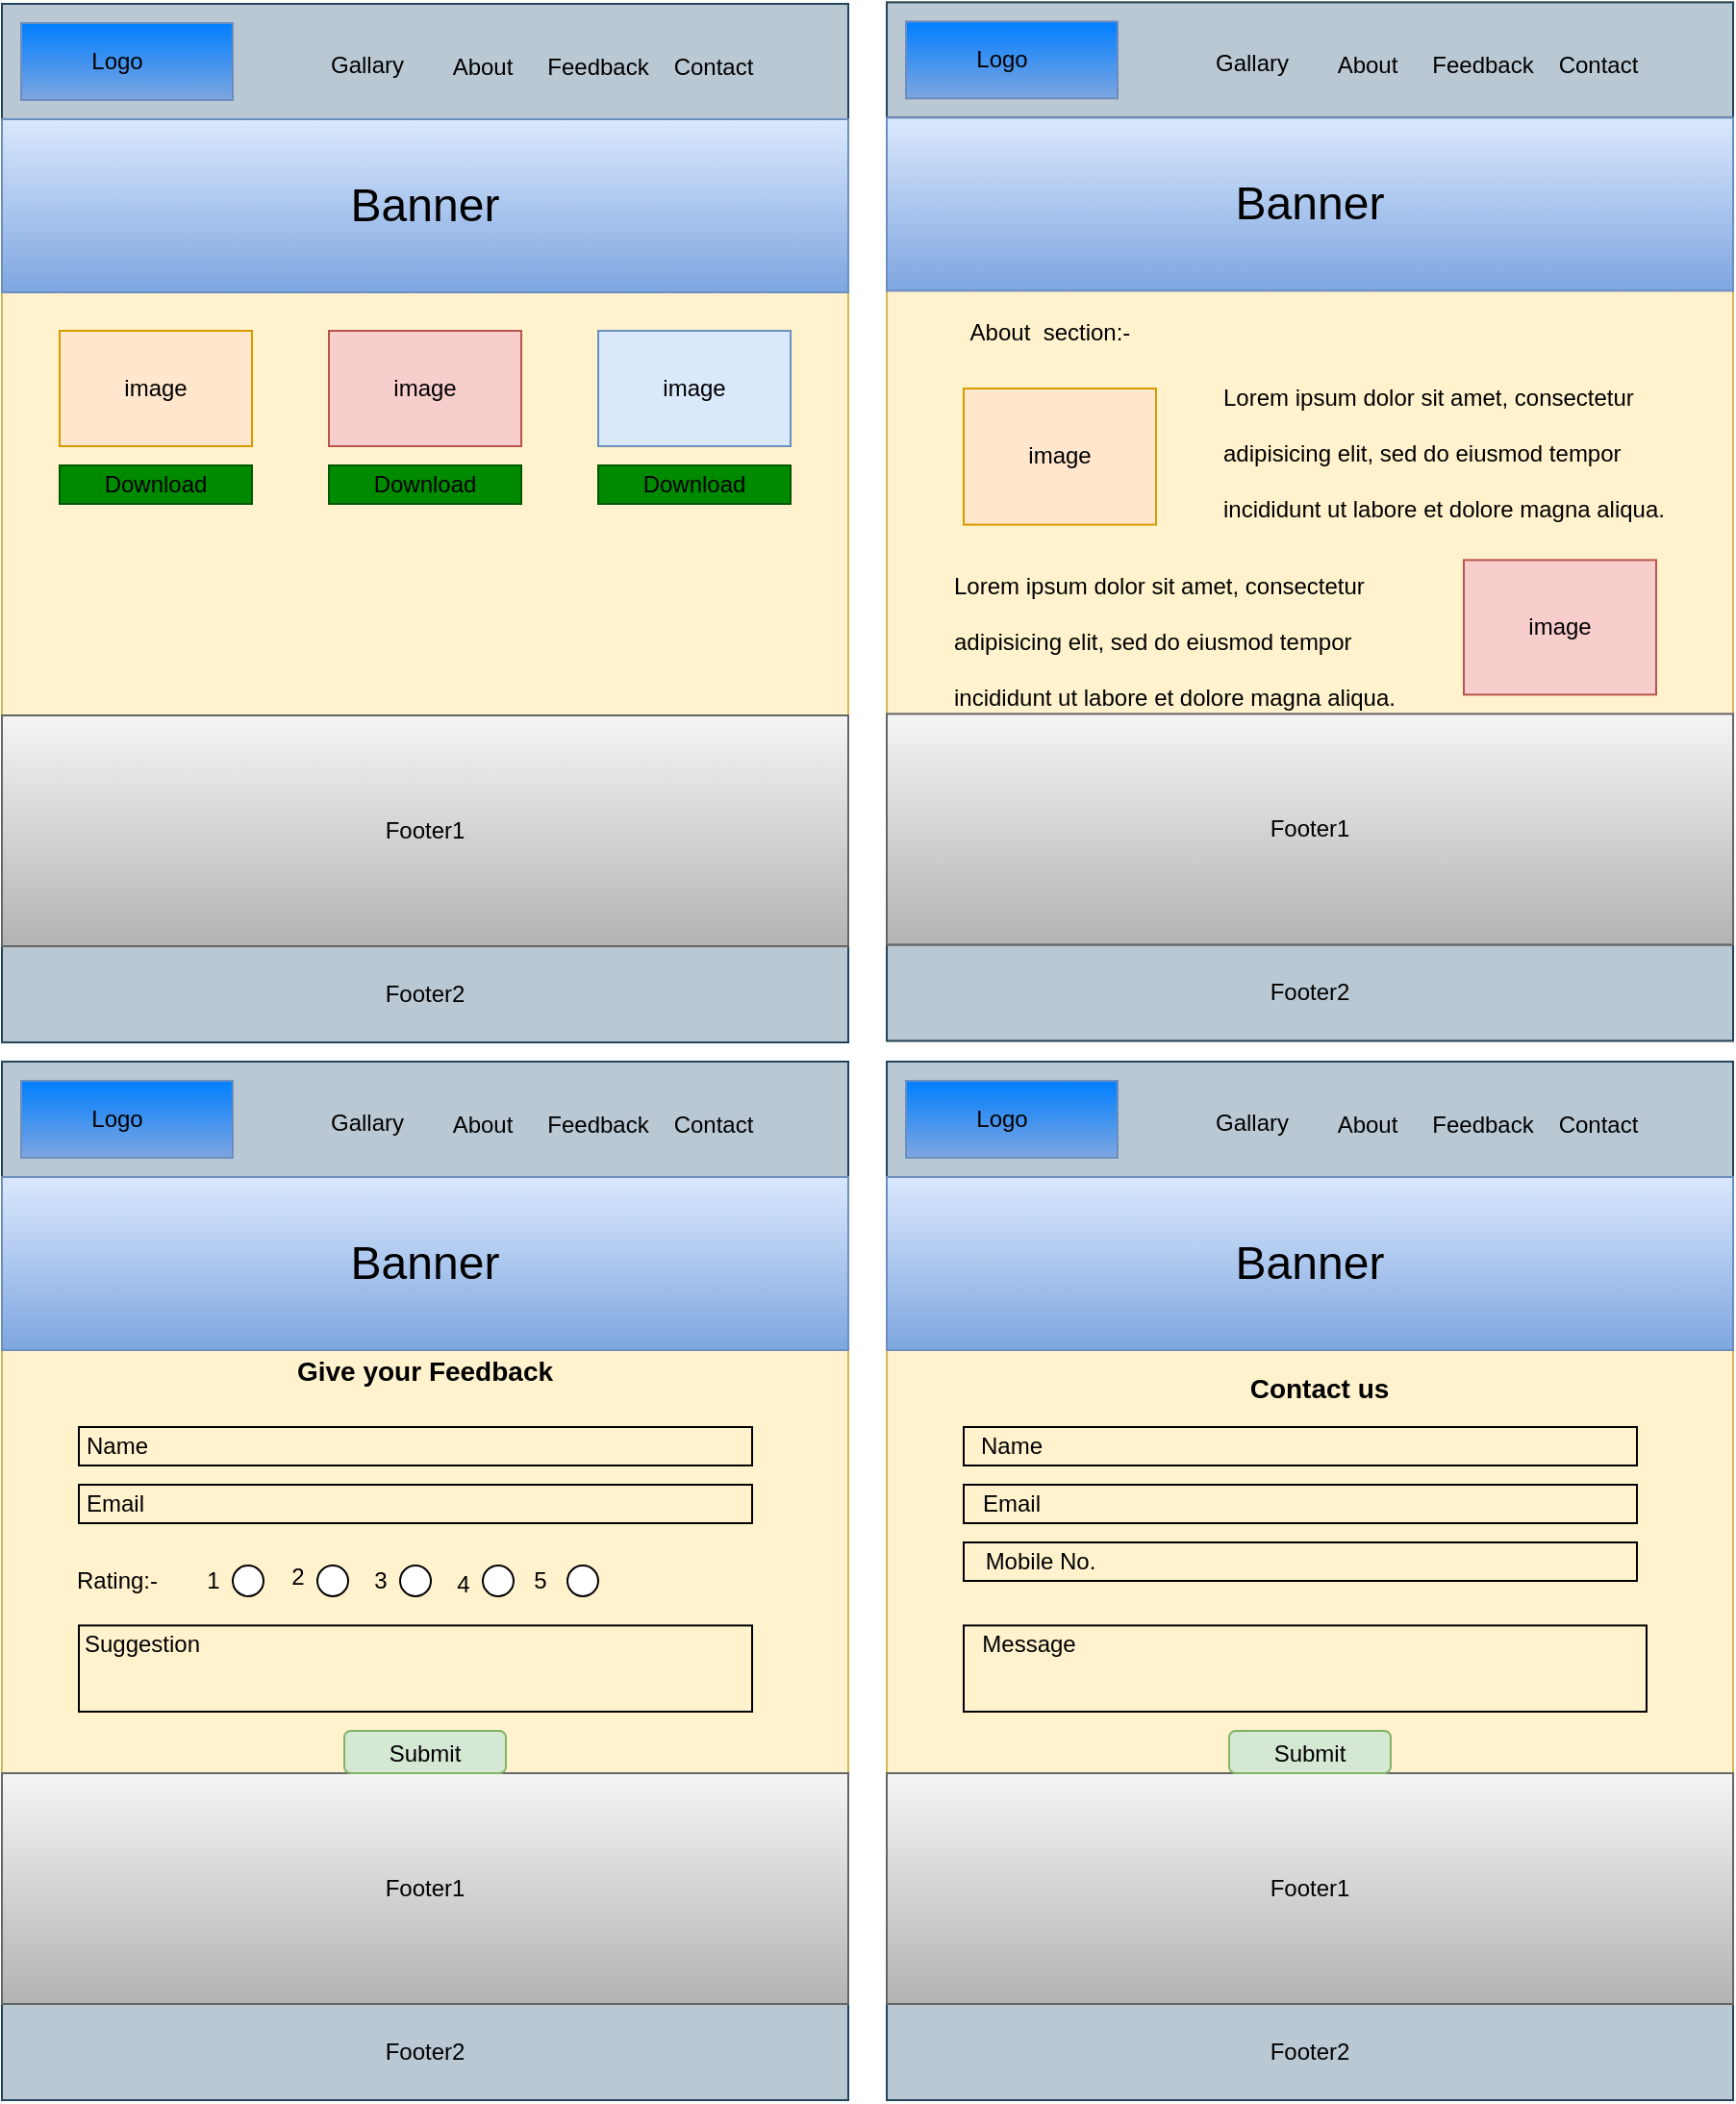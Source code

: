 <mxfile version="12.5.1" type="device"><diagram id="0PFxBqMIy7K2K5QA0iND" name="Page-1"><mxGraphModel dx="868" dy="2682" grid="1" gridSize="10" guides="1" tooltips="1" connect="1" arrows="1" fold="1" page="1" pageScale="1" pageWidth="850" pageHeight="1100" math="0" shadow="0"><root><mxCell id="0"/><mxCell id="1" parent="0"/><mxCell id="gDZV4X8wXHqbfOd1xp3Q-32" value="" style="rounded=0;whiteSpace=wrap;html=1;fillColor=#fff2cc;strokeColor=#d6b656;" parent="1" vertex="1"><mxGeometry y="-1100" width="440" height="540" as="geometry"/></mxCell><mxCell id="gDZV4X8wXHqbfOd1xp3Q-2" value="" style="rounded=0;whiteSpace=wrap;html=1;fillColor=#bac8d3;strokeColor=#23445d;" parent="1" vertex="1"><mxGeometry y="-1100" width="440" height="60" as="geometry"/></mxCell><mxCell id="gDZV4X8wXHqbfOd1xp3Q-3" value="" style="rounded=0;whiteSpace=wrap;html=1;fillColor=#007FFF;strokeColor=#6c8ebf;gradientColor=#7ea6e0;" parent="1" vertex="1"><mxGeometry x="10" y="-1090" width="110" height="40" as="geometry"/></mxCell><mxCell id="gDZV4X8wXHqbfOd1xp3Q-4" value="Logo" style="text;html=1;strokeColor=none;fillColor=none;align=center;verticalAlign=middle;whiteSpace=wrap;rounded=0;" parent="1" vertex="1"><mxGeometry x="40" y="-1080" width="40" height="20" as="geometry"/></mxCell><mxCell id="gDZV4X8wXHqbfOd1xp3Q-6" value="Gallary" style="text;html=1;strokeColor=none;fillColor=none;align=center;verticalAlign=middle;whiteSpace=wrap;rounded=0;" parent="1" vertex="1"><mxGeometry x="170" y="-1078.4" width="40" height="20" as="geometry"/></mxCell><mxCell id="gDZV4X8wXHqbfOd1xp3Q-7" value="About" style="text;html=1;strokeColor=none;fillColor=none;align=center;verticalAlign=middle;whiteSpace=wrap;rounded=0;" parent="1" vertex="1"><mxGeometry x="230" y="-1076.8" width="40" height="20" as="geometry"/></mxCell><mxCell id="gDZV4X8wXHqbfOd1xp3Q-8" value="Feedback" style="text;html=1;strokeColor=none;fillColor=none;align=center;verticalAlign=middle;whiteSpace=wrap;rounded=0;" parent="1" vertex="1"><mxGeometry x="290" y="-1076.8" width="40" height="20" as="geometry"/></mxCell><mxCell id="gDZV4X8wXHqbfOd1xp3Q-9" value="Contact" style="text;html=1;strokeColor=none;fillColor=none;align=center;verticalAlign=middle;whiteSpace=wrap;rounded=0;" parent="1" vertex="1"><mxGeometry x="350" y="-1076.8" width="40" height="20" as="geometry"/></mxCell><mxCell id="gDZV4X8wXHqbfOd1xp3Q-10" value="" style="rounded=0;whiteSpace=wrap;html=1;fillColor=#dae8fc;strokeColor=#6c8ebf;gradientColor=#7ea6e0;" parent="1" vertex="1"><mxGeometry y="-1040" width="440" height="90" as="geometry"/></mxCell><mxCell id="gDZV4X8wXHqbfOd1xp3Q-11" value="&lt;font style=&quot;font-size: 24px&quot;&gt;Banner&lt;/font&gt;" style="text;html=1;strokeColor=none;fillColor=none;align=center;verticalAlign=middle;whiteSpace=wrap;rounded=0;" parent="1" vertex="1"><mxGeometry x="180" y="-1011.7" width="80" height="33.4" as="geometry"/></mxCell><mxCell id="gDZV4X8wXHqbfOd1xp3Q-12" value="" style="rounded=0;whiteSpace=wrap;html=1;fillColor=#ffe6cc;strokeColor=#d79b00;" parent="1" vertex="1"><mxGeometry x="30" y="-930" width="100" height="60" as="geometry"/></mxCell><mxCell id="gDZV4X8wXHqbfOd1xp3Q-13" value="" style="rounded=0;whiteSpace=wrap;html=1;fillColor=#f8cecc;strokeColor=#b85450;" parent="1" vertex="1"><mxGeometry x="170" y="-930" width="100" height="60" as="geometry"/></mxCell><mxCell id="gDZV4X8wXHqbfOd1xp3Q-14" value="" style="rounded=0;whiteSpace=wrap;html=1;fillColor=#dae8fc;strokeColor=#6c8ebf;" parent="1" vertex="1"><mxGeometry x="310" y="-930" width="100" height="60" as="geometry"/></mxCell><mxCell id="gDZV4X8wXHqbfOd1xp3Q-15" value="" style="rounded=0;whiteSpace=wrap;html=1;fillColor=#008a00;strokeColor=#005700;fontColor=#ffffff;" parent="1" vertex="1"><mxGeometry x="30" y="-860" width="100" height="20" as="geometry"/></mxCell><mxCell id="gDZV4X8wXHqbfOd1xp3Q-18" value="Download" style="text;html=1;strokeColor=none;fillColor=none;align=center;verticalAlign=middle;whiteSpace=wrap;rounded=0;" parent="1" vertex="1"><mxGeometry x="50" y="-860" width="60" height="20" as="geometry"/></mxCell><mxCell id="gDZV4X8wXHqbfOd1xp3Q-19" value="" style="rounded=0;whiteSpace=wrap;html=1;fillColor=#008a00;strokeColor=#005700;fontColor=#ffffff;" parent="1" vertex="1"><mxGeometry x="170" y="-860" width="100" height="20" as="geometry"/></mxCell><mxCell id="gDZV4X8wXHqbfOd1xp3Q-20" value="Download" style="text;html=1;strokeColor=none;fillColor=none;align=center;verticalAlign=middle;whiteSpace=wrap;rounded=0;" parent="1" vertex="1"><mxGeometry x="190" y="-860" width="60" height="20" as="geometry"/></mxCell><mxCell id="gDZV4X8wXHqbfOd1xp3Q-26" value="" style="rounded=0;whiteSpace=wrap;html=1;fillColor=#008a00;strokeColor=#005700;fontColor=#ffffff;" parent="1" vertex="1"><mxGeometry x="310" y="-860" width="100" height="20" as="geometry"/></mxCell><mxCell id="gDZV4X8wXHqbfOd1xp3Q-27" value="Download" style="text;html=1;strokeColor=none;fillColor=none;align=center;verticalAlign=middle;whiteSpace=wrap;rounded=0;" parent="1" vertex="1"><mxGeometry x="330" y="-860" width="60" height="20" as="geometry"/></mxCell><mxCell id="gDZV4X8wXHqbfOd1xp3Q-28" value="image" style="text;html=1;strokeColor=none;fillColor=none;align=center;verticalAlign=middle;whiteSpace=wrap;rounded=0;" parent="1" vertex="1"><mxGeometry x="60" y="-910" width="40" height="20" as="geometry"/></mxCell><mxCell id="gDZV4X8wXHqbfOd1xp3Q-29" value="image" style="text;html=1;strokeColor=none;fillColor=none;align=center;verticalAlign=middle;whiteSpace=wrap;rounded=0;" parent="1" vertex="1"><mxGeometry x="200" y="-910" width="40" height="20" as="geometry"/></mxCell><mxCell id="gDZV4X8wXHqbfOd1xp3Q-30" value="image" style="text;html=1;strokeColor=none;fillColor=none;align=center;verticalAlign=middle;whiteSpace=wrap;rounded=0;" parent="1" vertex="1"><mxGeometry x="340" y="-910" width="40" height="20" as="geometry"/></mxCell><mxCell id="gDZV4X8wXHqbfOd1xp3Q-33" value="" style="rounded=0;whiteSpace=wrap;html=1;fillColor=#bac8d3;strokeColor=#23445d;" parent="1" vertex="1"><mxGeometry y="-610" width="440" height="50" as="geometry"/></mxCell><mxCell id="gDZV4X8wXHqbfOd1xp3Q-34" value="" style="rounded=0;whiteSpace=wrap;html=1;gradientColor=#b3b3b3;fillColor=#f5f5f5;strokeColor=#666666;" parent="1" vertex="1"><mxGeometry y="-730" width="440" height="120" as="geometry"/></mxCell><mxCell id="gDZV4X8wXHqbfOd1xp3Q-35" value="Footer1&lt;span style=&quot;color: rgba(0 , 0 , 0 , 0) ; font-family: monospace ; font-size: 0px ; white-space: nowrap&quot;&gt;%3CmxGraphModel%3E%3Croot%3E%3CmxCell%20id%3D%220%22%2F%3E%3CmxCell%20id%3D%221%22%20parent%3D%220%22%2F%3E%3CmxCell%20id%3D%222%22%20value%3D%22image%22%20style%3D%22text%3Bhtml%3D1%3BstrokeColor%3Dnone%3BfillColor%3Dnone%3Balign%3Dcenter%3BverticalAlign%3Dmiddle%3BwhiteSpace%3Dwrap%3Brounded%3D0%3B%22%20vertex%3D%221%22%20parent%3D%221%22%3E%3CmxGeometry%20x%3D%2260%22%20y%3D%22190%22%20width%3D%2240%22%20height%3D%2220%22%20as%3D%22geometry%22%2F%3E%3C%2FmxCell%3E%3C%2Froot%3E%3C%2FmxGraphModel%3E&lt;/span&gt;" style="text;html=1;strokeColor=none;fillColor=none;align=center;verticalAlign=middle;whiteSpace=wrap;rounded=0;" parent="1" vertex="1"><mxGeometry x="200" y="-680" width="40" height="20" as="geometry"/></mxCell><mxCell id="gDZV4X8wXHqbfOd1xp3Q-36" value="Footer2&lt;span style=&quot;color: rgba(0 , 0 , 0 , 0) ; font-family: monospace ; font-size: 0px ; white-space: nowrap&quot;&gt;%3CmxGraphModel%3E%3Croot%3E%3CmxCell%20id%3D%220%22%2F%3E%3CmxCell%20id%3D%221%22%20parent%3D%220%22%2F%3E%3CmxCell%20id%3D%222%22%20value%3D%22image%22%20style%3D%22text%3Bhtml%3D1%3BstrokeColor%3Dnone%3BfillColor%3Dnone%3Balign%3Dcenter%3BverticalAlign%3Dmiddle%3BwhiteSpace%3Dwrap%3Brounded%3D0%3B%22%20vertex%3D%221%22%20parent%3D%221%22%3E%3CmxGeometry%20x%3D%2260%22%20y%3D%22190%22%20width%3D%2240%22%20height%3D%2220%22%20as%3D%22geometry%22%2F%3E%3C%2FmxCell%3E%3C%2Froot%3E%3C%2FmxGraphModel%3E&lt;/span&gt;" style="text;html=1;strokeColor=none;fillColor=none;align=center;verticalAlign=middle;whiteSpace=wrap;rounded=0;" parent="1" vertex="1"><mxGeometry x="200" y="-595" width="40" height="20" as="geometry"/></mxCell><mxCell id="nQOj3VydgqN6-WJirofo-1" value="" style="rounded=0;whiteSpace=wrap;html=1;fillColor=#fff2cc;strokeColor=#d6b656;" parent="1" vertex="1"><mxGeometry x="460" y="-1100.8" width="440" height="540" as="geometry"/></mxCell><mxCell id="nQOj3VydgqN6-WJirofo-2" value="" style="rounded=0;whiteSpace=wrap;html=1;fillColor=#bac8d3;strokeColor=#23445d;" parent="1" vertex="1"><mxGeometry x="460" y="-1100.8" width="440" height="60" as="geometry"/></mxCell><mxCell id="nQOj3VydgqN6-WJirofo-3" value="" style="rounded=0;whiteSpace=wrap;html=1;fillColor=#007FFF;strokeColor=#6c8ebf;gradientColor=#7ea6e0;" parent="1" vertex="1"><mxGeometry x="470" y="-1090.8" width="110" height="40" as="geometry"/></mxCell><mxCell id="nQOj3VydgqN6-WJirofo-4" value="Logo" style="text;html=1;strokeColor=none;fillColor=none;align=center;verticalAlign=middle;whiteSpace=wrap;rounded=0;" parent="1" vertex="1"><mxGeometry x="500" y="-1080.8" width="40" height="20" as="geometry"/></mxCell><mxCell id="nQOj3VydgqN6-WJirofo-5" value="Gallary" style="text;html=1;strokeColor=none;fillColor=none;align=center;verticalAlign=middle;whiteSpace=wrap;rounded=0;" parent="1" vertex="1"><mxGeometry x="630" y="-1079.2" width="40" height="20" as="geometry"/></mxCell><mxCell id="nQOj3VydgqN6-WJirofo-6" value="About" style="text;html=1;strokeColor=none;fillColor=none;align=center;verticalAlign=middle;whiteSpace=wrap;rounded=0;" parent="1" vertex="1"><mxGeometry x="690" y="-1077.6" width="40" height="20" as="geometry"/></mxCell><mxCell id="nQOj3VydgqN6-WJirofo-7" value="Feedback" style="text;html=1;strokeColor=none;fillColor=none;align=center;verticalAlign=middle;whiteSpace=wrap;rounded=0;" parent="1" vertex="1"><mxGeometry x="750" y="-1077.6" width="40" height="20" as="geometry"/></mxCell><mxCell id="nQOj3VydgqN6-WJirofo-8" value="Contact" style="text;html=1;strokeColor=none;fillColor=none;align=center;verticalAlign=middle;whiteSpace=wrap;rounded=0;" parent="1" vertex="1"><mxGeometry x="810" y="-1077.6" width="40" height="20" as="geometry"/></mxCell><mxCell id="nQOj3VydgqN6-WJirofo-9" value="" style="rounded=0;whiteSpace=wrap;html=1;fillColor=#dae8fc;strokeColor=#6c8ebf;gradientColor=#7ea6e0;" parent="1" vertex="1"><mxGeometry x="460" y="-1040.8" width="440" height="90" as="geometry"/></mxCell><mxCell id="nQOj3VydgqN6-WJirofo-10" value="&lt;font style=&quot;font-size: 24px&quot;&gt;Banner&lt;/font&gt;" style="text;html=1;strokeColor=none;fillColor=none;align=center;verticalAlign=middle;whiteSpace=wrap;rounded=0;" parent="1" vertex="1"><mxGeometry x="640" y="-1012.5" width="80" height="33.4" as="geometry"/></mxCell><mxCell id="nQOj3VydgqN6-WJirofo-11" value="" style="rounded=0;whiteSpace=wrap;html=1;fillColor=#ffe6cc;strokeColor=#d79b00;" parent="1" vertex="1"><mxGeometry x="500" y="-900" width="100" height="70.8" as="geometry"/></mxCell><mxCell id="nQOj3VydgqN6-WJirofo-12" value="" style="rounded=0;whiteSpace=wrap;html=1;fillColor=#f8cecc;strokeColor=#b85450;" parent="1" vertex="1"><mxGeometry x="760" y="-810.8" width="100" height="70" as="geometry"/></mxCell><mxCell id="nQOj3VydgqN6-WJirofo-20" value="image" style="text;html=1;strokeColor=none;fillColor=none;align=center;verticalAlign=middle;whiteSpace=wrap;rounded=0;" parent="1" vertex="1"><mxGeometry x="530" y="-875" width="40" height="20.8" as="geometry"/></mxCell><mxCell id="nQOj3VydgqN6-WJirofo-21" value="image" style="text;html=1;strokeColor=none;fillColor=none;align=center;verticalAlign=middle;whiteSpace=wrap;rounded=0;" parent="1" vertex="1"><mxGeometry x="790" y="-785.8" width="40" height="20" as="geometry"/></mxCell><mxCell id="nQOj3VydgqN6-WJirofo-23" value="" style="rounded=0;whiteSpace=wrap;html=1;fillColor=#bac8d3;strokeColor=#23445d;" parent="1" vertex="1"><mxGeometry x="460" y="-610.8" width="440" height="50" as="geometry"/></mxCell><mxCell id="nQOj3VydgqN6-WJirofo-24" value="" style="rounded=0;whiteSpace=wrap;html=1;gradientColor=#b3b3b3;fillColor=#f5f5f5;strokeColor=#666666;" parent="1" vertex="1"><mxGeometry x="460" y="-730.8" width="440" height="120" as="geometry"/></mxCell><mxCell id="nQOj3VydgqN6-WJirofo-25" value="Footer1&lt;span style=&quot;color: rgba(0 , 0 , 0 , 0) ; font-family: monospace ; font-size: 0px ; white-space: nowrap&quot;&gt;%3CmxGraphModel%3E%3Croot%3E%3CmxCell%20id%3D%220%22%2F%3E%3CmxCell%20id%3D%221%22%20parent%3D%220%22%2F%3E%3CmxCell%20id%3D%222%22%20value%3D%22image%22%20style%3D%22text%3Bhtml%3D1%3BstrokeColor%3Dnone%3BfillColor%3Dnone%3Balign%3Dcenter%3BverticalAlign%3Dmiddle%3BwhiteSpace%3Dwrap%3Brounded%3D0%3B%22%20vertex%3D%221%22%20parent%3D%221%22%3E%3CmxGeometry%20x%3D%2260%22%20y%3D%22190%22%20width%3D%2240%22%20height%3D%2220%22%20as%3D%22geometry%22%2F%3E%3C%2FmxCell%3E%3C%2Froot%3E%3C%2FmxGraphModel%3E&lt;/span&gt;" style="text;html=1;strokeColor=none;fillColor=none;align=center;verticalAlign=middle;whiteSpace=wrap;rounded=0;" parent="1" vertex="1"><mxGeometry x="660" y="-680.8" width="40" height="20" as="geometry"/></mxCell><mxCell id="nQOj3VydgqN6-WJirofo-26" value="Footer2&lt;span style=&quot;color: rgba(0 , 0 , 0 , 0) ; font-family: monospace ; font-size: 0px ; white-space: nowrap&quot;&gt;%3CmxGraphModel%3E%3Croot%3E%3CmxCell%20id%3D%220%22%2F%3E%3CmxCell%20id%3D%221%22%20parent%3D%220%22%2F%3E%3CmxCell%20id%3D%222%22%20value%3D%22image%22%20style%3D%22text%3Bhtml%3D1%3BstrokeColor%3Dnone%3BfillColor%3Dnone%3Balign%3Dcenter%3BverticalAlign%3Dmiddle%3BwhiteSpace%3Dwrap%3Brounded%3D0%3B%22%20vertex%3D%221%22%20parent%3D%221%22%3E%3CmxGeometry%20x%3D%2260%22%20y%3D%22190%22%20width%3D%2240%22%20height%3D%2220%22%20as%3D%22geometry%22%2F%3E%3C%2FmxCell%3E%3C%2Froot%3E%3C%2FmxGraphModel%3E&lt;/span&gt;" style="text;html=1;strokeColor=none;fillColor=none;align=center;verticalAlign=middle;whiteSpace=wrap;rounded=0;" parent="1" vertex="1"><mxGeometry x="660" y="-595.8" width="40" height="20" as="geometry"/></mxCell><mxCell id="nQOj3VydgqN6-WJirofo-27" value="&lt;h1&gt;&lt;span style=&quot;font-size: 12px ; font-weight: normal&quot;&gt;Lorem ipsum dolor sit amet, consectetur adipisicing elit, sed do eiusmod tempor incididunt ut labore et dolore magna aliqua.&lt;/span&gt;&lt;br&gt;&lt;/h1&gt;" style="text;html=1;strokeColor=none;fillColor=none;spacing=5;spacingTop=-20;whiteSpace=wrap;overflow=hidden;rounded=0;" parent="1" vertex="1"><mxGeometry x="630" y="-919.2" width="265" height="90" as="geometry"/></mxCell><mxCell id="nQOj3VydgqN6-WJirofo-28" value="&lt;h1&gt;&lt;span style=&quot;font-size: 12px ; font-weight: normal&quot;&gt;Lorem ipsum dolor sit amet, consectetur adipisicing elit, sed do eiusmod tempor incididunt ut labore et dolore magna aliqua.&lt;/span&gt;&lt;br&gt;&lt;/h1&gt;" style="text;html=1;strokeColor=none;fillColor=none;spacing=5;spacingTop=-20;whiteSpace=wrap;overflow=hidden;rounded=0;" parent="1" vertex="1"><mxGeometry x="490" y="-820.8" width="265" height="90" as="geometry"/></mxCell><mxCell id="nQOj3VydgqN6-WJirofo-30" value="About&amp;nbsp; section:-" style="text;html=1;strokeColor=none;fillColor=none;align=center;verticalAlign=middle;whiteSpace=wrap;rounded=0;" parent="1" vertex="1"><mxGeometry x="500" y="-939.2" width="90" height="20" as="geometry"/></mxCell><mxCell id="nQOj3VydgqN6-WJirofo-31" value="" style="rounded=0;whiteSpace=wrap;html=1;fillColor=#fff2cc;strokeColor=#d6b656;" parent="1" vertex="1"><mxGeometry y="-550" width="440" height="540" as="geometry"/></mxCell><mxCell id="nQOj3VydgqN6-WJirofo-32" value="" style="rounded=0;whiteSpace=wrap;html=1;fillColor=#bac8d3;strokeColor=#23445d;" parent="1" vertex="1"><mxGeometry y="-550" width="440" height="60" as="geometry"/></mxCell><mxCell id="nQOj3VydgqN6-WJirofo-33" value="" style="rounded=0;whiteSpace=wrap;html=1;fillColor=#007FFF;strokeColor=#6c8ebf;gradientColor=#7ea6e0;" parent="1" vertex="1"><mxGeometry x="10" y="-540" width="110" height="40" as="geometry"/></mxCell><mxCell id="nQOj3VydgqN6-WJirofo-34" value="Logo" style="text;html=1;strokeColor=none;fillColor=none;align=center;verticalAlign=middle;whiteSpace=wrap;rounded=0;" parent="1" vertex="1"><mxGeometry x="40" y="-530" width="40" height="20" as="geometry"/></mxCell><mxCell id="nQOj3VydgqN6-WJirofo-35" value="Gallary" style="text;html=1;strokeColor=none;fillColor=none;align=center;verticalAlign=middle;whiteSpace=wrap;rounded=0;" parent="1" vertex="1"><mxGeometry x="170" y="-528.4" width="40" height="20" as="geometry"/></mxCell><mxCell id="nQOj3VydgqN6-WJirofo-36" value="About" style="text;html=1;strokeColor=none;fillColor=none;align=center;verticalAlign=middle;whiteSpace=wrap;rounded=0;" parent="1" vertex="1"><mxGeometry x="230" y="-526.8" width="40" height="20" as="geometry"/></mxCell><mxCell id="nQOj3VydgqN6-WJirofo-37" value="Feedback" style="text;html=1;strokeColor=none;fillColor=none;align=center;verticalAlign=middle;whiteSpace=wrap;rounded=0;" parent="1" vertex="1"><mxGeometry x="290" y="-526.8" width="40" height="20" as="geometry"/></mxCell><mxCell id="nQOj3VydgqN6-WJirofo-38" value="Contact" style="text;html=1;strokeColor=none;fillColor=none;align=center;verticalAlign=middle;whiteSpace=wrap;rounded=0;" parent="1" vertex="1"><mxGeometry x="350" y="-526.8" width="40" height="20" as="geometry"/></mxCell><mxCell id="nQOj3VydgqN6-WJirofo-39" value="" style="rounded=0;whiteSpace=wrap;html=1;fillColor=#dae8fc;strokeColor=#6c8ebf;gradientColor=#7ea6e0;" parent="1" vertex="1"><mxGeometry y="-490" width="440" height="90" as="geometry"/></mxCell><mxCell id="nQOj3VydgqN6-WJirofo-40" value="&lt;font style=&quot;font-size: 24px&quot;&gt;Banner&lt;/font&gt;" style="text;html=1;strokeColor=none;fillColor=none;align=center;verticalAlign=middle;whiteSpace=wrap;rounded=0;" parent="1" vertex="1"><mxGeometry x="180" y="-461.7" width="80" height="33.4" as="geometry"/></mxCell><mxCell id="nQOj3VydgqN6-WJirofo-53" value="" style="rounded=0;whiteSpace=wrap;html=1;fillColor=#bac8d3;strokeColor=#23445d;" parent="1" vertex="1"><mxGeometry y="-60" width="440" height="50" as="geometry"/></mxCell><mxCell id="nQOj3VydgqN6-WJirofo-54" value="" style="rounded=0;whiteSpace=wrap;html=1;gradientColor=#b3b3b3;fillColor=#f5f5f5;strokeColor=#666666;" parent="1" vertex="1"><mxGeometry y="-180" width="440" height="120" as="geometry"/></mxCell><mxCell id="nQOj3VydgqN6-WJirofo-55" value="Footer1&lt;span style=&quot;color: rgba(0 , 0 , 0 , 0) ; font-family: monospace ; font-size: 0px ; white-space: nowrap&quot;&gt;%3CmxGraphModel%3E%3Croot%3E%3CmxCell%20id%3D%220%22%2F%3E%3CmxCell%20id%3D%221%22%20parent%3D%220%22%2F%3E%3CmxCell%20id%3D%222%22%20value%3D%22image%22%20style%3D%22text%3Bhtml%3D1%3BstrokeColor%3Dnone%3BfillColor%3Dnone%3Balign%3Dcenter%3BverticalAlign%3Dmiddle%3BwhiteSpace%3Dwrap%3Brounded%3D0%3B%22%20vertex%3D%221%22%20parent%3D%221%22%3E%3CmxGeometry%20x%3D%2260%22%20y%3D%22190%22%20width%3D%2240%22%20height%3D%2220%22%20as%3D%22geometry%22%2F%3E%3C%2FmxCell%3E%3C%2Froot%3E%3C%2FmxGraphModel%3E&lt;/span&gt;" style="text;html=1;strokeColor=none;fillColor=none;align=center;verticalAlign=middle;whiteSpace=wrap;rounded=0;" parent="1" vertex="1"><mxGeometry x="200" y="-130" width="40" height="20" as="geometry"/></mxCell><mxCell id="nQOj3VydgqN6-WJirofo-56" value="Footer2&lt;span style=&quot;color: rgba(0 , 0 , 0 , 0) ; font-family: monospace ; font-size: 0px ; white-space: nowrap&quot;&gt;%3CmxGraphModel%3E%3Croot%3E%3CmxCell%20id%3D%220%22%2F%3E%3CmxCell%20id%3D%221%22%20parent%3D%220%22%2F%3E%3CmxCell%20id%3D%222%22%20value%3D%22image%22%20style%3D%22text%3Bhtml%3D1%3BstrokeColor%3Dnone%3BfillColor%3Dnone%3Balign%3Dcenter%3BverticalAlign%3Dmiddle%3BwhiteSpace%3Dwrap%3Brounded%3D0%3B%22%20vertex%3D%221%22%20parent%3D%221%22%3E%3CmxGeometry%20x%3D%2260%22%20y%3D%22190%22%20width%3D%2240%22%20height%3D%2220%22%20as%3D%22geometry%22%2F%3E%3C%2FmxCell%3E%3C%2Froot%3E%3C%2FmxGraphModel%3E&lt;/span&gt;" style="text;html=1;strokeColor=none;fillColor=none;align=center;verticalAlign=middle;whiteSpace=wrap;rounded=0;" parent="1" vertex="1"><mxGeometry x="200" y="-45" width="40" height="20" as="geometry"/></mxCell><mxCell id="nQOj3VydgqN6-WJirofo-57" value="&lt;font style=&quot;font-size: 14px&quot;&gt;&lt;b&gt;Give your Feedback&lt;/b&gt;&lt;/font&gt;" style="text;html=1;strokeColor=none;fillColor=none;align=center;verticalAlign=middle;whiteSpace=wrap;rounded=0;" parent="1" vertex="1"><mxGeometry x="135" y="-399" width="170" height="20" as="geometry"/></mxCell><mxCell id="nQOj3VydgqN6-WJirofo-58" value="" style="rounded=0;whiteSpace=wrap;html=1;fillColor=none;" parent="1" vertex="1"><mxGeometry x="40" y="-360" width="350" height="20" as="geometry"/></mxCell><mxCell id="nQOj3VydgqN6-WJirofo-62" value="" style="rounded=0;whiteSpace=wrap;html=1;fillColor=none;" parent="1" vertex="1"><mxGeometry x="40" y="-256.8" width="350" height="44.8" as="geometry"/></mxCell><mxCell id="nQOj3VydgqN6-WJirofo-63" value="" style="rounded=0;whiteSpace=wrap;html=1;fillColor=#fff2cc;strokeColor=#d6b656;" parent="1" vertex="1"><mxGeometry x="460" y="-550" width="440" height="540" as="geometry"/></mxCell><mxCell id="nQOj3VydgqN6-WJirofo-64" value="" style="rounded=0;whiteSpace=wrap;html=1;fillColor=#bac8d3;strokeColor=#23445d;" parent="1" vertex="1"><mxGeometry x="460" y="-550" width="440" height="60" as="geometry"/></mxCell><mxCell id="nQOj3VydgqN6-WJirofo-65" value="" style="rounded=0;whiteSpace=wrap;html=1;fillColor=#007FFF;strokeColor=#6c8ebf;gradientColor=#7ea6e0;" parent="1" vertex="1"><mxGeometry x="470" y="-540" width="110" height="40" as="geometry"/></mxCell><mxCell id="nQOj3VydgqN6-WJirofo-66" value="Logo" style="text;html=1;strokeColor=none;fillColor=none;align=center;verticalAlign=middle;whiteSpace=wrap;rounded=0;" parent="1" vertex="1"><mxGeometry x="500" y="-530" width="40" height="20" as="geometry"/></mxCell><mxCell id="nQOj3VydgqN6-WJirofo-67" value="Gallary" style="text;html=1;strokeColor=none;fillColor=none;align=center;verticalAlign=middle;whiteSpace=wrap;rounded=0;" parent="1" vertex="1"><mxGeometry x="630" y="-528.4" width="40" height="20" as="geometry"/></mxCell><mxCell id="nQOj3VydgqN6-WJirofo-68" value="About" style="text;html=1;strokeColor=none;fillColor=none;align=center;verticalAlign=middle;whiteSpace=wrap;rounded=0;" parent="1" vertex="1"><mxGeometry x="690" y="-526.8" width="40" height="20" as="geometry"/></mxCell><mxCell id="nQOj3VydgqN6-WJirofo-69" value="Feedback" style="text;html=1;strokeColor=none;fillColor=none;align=center;verticalAlign=middle;whiteSpace=wrap;rounded=0;" parent="1" vertex="1"><mxGeometry x="750" y="-526.8" width="40" height="20" as="geometry"/></mxCell><mxCell id="nQOj3VydgqN6-WJirofo-70" value="Contact" style="text;html=1;strokeColor=none;fillColor=none;align=center;verticalAlign=middle;whiteSpace=wrap;rounded=0;" parent="1" vertex="1"><mxGeometry x="810" y="-526.8" width="40" height="20" as="geometry"/></mxCell><mxCell id="nQOj3VydgqN6-WJirofo-71" value="" style="rounded=0;whiteSpace=wrap;html=1;fillColor=#dae8fc;strokeColor=#6c8ebf;gradientColor=#7ea6e0;" parent="1" vertex="1"><mxGeometry x="460" y="-490" width="440" height="90" as="geometry"/></mxCell><mxCell id="nQOj3VydgqN6-WJirofo-72" value="&lt;font style=&quot;font-size: 24px&quot;&gt;Banner&lt;/font&gt;" style="text;html=1;strokeColor=none;fillColor=none;align=center;verticalAlign=middle;whiteSpace=wrap;rounded=0;" parent="1" vertex="1"><mxGeometry x="640" y="-461.7" width="80" height="33.4" as="geometry"/></mxCell><mxCell id="nQOj3VydgqN6-WJirofo-73" value="" style="rounded=0;whiteSpace=wrap;html=1;fillColor=#bac8d3;strokeColor=#23445d;" parent="1" vertex="1"><mxGeometry x="460" y="-60" width="440" height="50" as="geometry"/></mxCell><mxCell id="nQOj3VydgqN6-WJirofo-74" value="" style="rounded=0;whiteSpace=wrap;html=1;gradientColor=#b3b3b3;fillColor=#f5f5f5;strokeColor=#666666;" parent="1" vertex="1"><mxGeometry x="460" y="-180" width="440" height="120" as="geometry"/></mxCell><mxCell id="nQOj3VydgqN6-WJirofo-75" value="Footer1&lt;span style=&quot;color: rgba(0 , 0 , 0 , 0) ; font-family: monospace ; font-size: 0px ; white-space: nowrap&quot;&gt;%3CmxGraphModel%3E%3Croot%3E%3CmxCell%20id%3D%220%22%2F%3E%3CmxCell%20id%3D%221%22%20parent%3D%220%22%2F%3E%3CmxCell%20id%3D%222%22%20value%3D%22image%22%20style%3D%22text%3Bhtml%3D1%3BstrokeColor%3Dnone%3BfillColor%3Dnone%3Balign%3Dcenter%3BverticalAlign%3Dmiddle%3BwhiteSpace%3Dwrap%3Brounded%3D0%3B%22%20vertex%3D%221%22%20parent%3D%221%22%3E%3CmxGeometry%20x%3D%2260%22%20y%3D%22190%22%20width%3D%2240%22%20height%3D%2220%22%20as%3D%22geometry%22%2F%3E%3C%2FmxCell%3E%3C%2Froot%3E%3C%2FmxGraphModel%3E&lt;/span&gt;" style="text;html=1;strokeColor=none;fillColor=none;align=center;verticalAlign=middle;whiteSpace=wrap;rounded=0;" parent="1" vertex="1"><mxGeometry x="660" y="-130" width="40" height="20" as="geometry"/></mxCell><mxCell id="nQOj3VydgqN6-WJirofo-76" value="Footer2&lt;span style=&quot;color: rgba(0 , 0 , 0 , 0) ; font-family: monospace ; font-size: 0px ; white-space: nowrap&quot;&gt;%3CmxGraphModel%3E%3Croot%3E%3CmxCell%20id%3D%220%22%2F%3E%3CmxCell%20id%3D%221%22%20parent%3D%220%22%2F%3E%3CmxCell%20id%3D%222%22%20value%3D%22image%22%20style%3D%22text%3Bhtml%3D1%3BstrokeColor%3Dnone%3BfillColor%3Dnone%3Balign%3Dcenter%3BverticalAlign%3Dmiddle%3BwhiteSpace%3Dwrap%3Brounded%3D0%3B%22%20vertex%3D%221%22%20parent%3D%221%22%3E%3CmxGeometry%20x%3D%2260%22%20y%3D%22190%22%20width%3D%2240%22%20height%3D%2220%22%20as%3D%22geometry%22%2F%3E%3C%2FmxCell%3E%3C%2Froot%3E%3C%2FmxGraphModel%3E&lt;/span&gt;" style="text;html=1;strokeColor=none;fillColor=none;align=center;verticalAlign=middle;whiteSpace=wrap;rounded=0;" parent="1" vertex="1"><mxGeometry x="660" y="-45" width="40" height="20" as="geometry"/></mxCell><mxCell id="nQOj3VydgqN6-WJirofo-77" value="&lt;font style=&quot;font-size: 14px&quot;&gt;&lt;b&gt;Contact us&lt;/b&gt;&lt;/font&gt;" style="text;html=1;strokeColor=none;fillColor=none;align=center;verticalAlign=middle;whiteSpace=wrap;rounded=0;" parent="1" vertex="1"><mxGeometry x="640" y="-390" width="90" height="20" as="geometry"/></mxCell><mxCell id="nQOj3VydgqN6-WJirofo-78" value="" style="rounded=0;whiteSpace=wrap;html=1;fillColor=none;" parent="1" vertex="1"><mxGeometry x="500" y="-360" width="350" height="20" as="geometry"/></mxCell><mxCell id="nQOj3VydgqN6-WJirofo-82" value="" style="rounded=0;whiteSpace=wrap;html=1;fillColor=none;" parent="1" vertex="1"><mxGeometry x="500" y="-256.8" width="355" height="44.8" as="geometry"/></mxCell><mxCell id="L2UeBDgO1KXFCkMbUnr9-2" value="" style="rounded=0;whiteSpace=wrap;html=1;fillColor=none;" vertex="1" parent="1"><mxGeometry x="40" y="-330" width="350" height="20" as="geometry"/></mxCell><mxCell id="L2UeBDgO1KXFCkMbUnr9-3" value="Rating:-" style="text;html=1;strokeColor=none;fillColor=none;align=center;verticalAlign=middle;whiteSpace=wrap;rounded=0;" vertex="1" parent="1"><mxGeometry x="40" y="-290" width="40" height="20" as="geometry"/></mxCell><mxCell id="L2UeBDgO1KXFCkMbUnr9-4" value="" style="ellipse;whiteSpace=wrap;html=1;aspect=fixed;" vertex="1" parent="1"><mxGeometry x="120" y="-288" width="16" height="16" as="geometry"/></mxCell><mxCell id="L2UeBDgO1KXFCkMbUnr9-5" value="" style="ellipse;whiteSpace=wrap;html=1;aspect=fixed;" vertex="1" parent="1"><mxGeometry x="164" y="-288" width="16" height="16" as="geometry"/></mxCell><mxCell id="L2UeBDgO1KXFCkMbUnr9-8" value="" style="ellipse;whiteSpace=wrap;html=1;aspect=fixed;" vertex="1" parent="1"><mxGeometry x="207" y="-288" width="16" height="16" as="geometry"/></mxCell><mxCell id="L2UeBDgO1KXFCkMbUnr9-9" value="" style="ellipse;whiteSpace=wrap;html=1;aspect=fixed;" vertex="1" parent="1"><mxGeometry x="250" y="-288" width="16" height="16" as="geometry"/></mxCell><mxCell id="L2UeBDgO1KXFCkMbUnr9-10" value="" style="ellipse;whiteSpace=wrap;html=1;aspect=fixed;" vertex="1" parent="1"><mxGeometry x="294" y="-288" width="16" height="16" as="geometry"/></mxCell><mxCell id="L2UeBDgO1KXFCkMbUnr9-11" value="1" style="text;html=1;strokeColor=none;fillColor=none;align=center;verticalAlign=middle;whiteSpace=wrap;rounded=0;" vertex="1" parent="1"><mxGeometry x="100" y="-290" width="20" height="20" as="geometry"/></mxCell><mxCell id="L2UeBDgO1KXFCkMbUnr9-12" value="2" style="text;html=1;strokeColor=none;fillColor=none;align=center;verticalAlign=middle;whiteSpace=wrap;rounded=0;" vertex="1" parent="1"><mxGeometry x="144" y="-292" width="20" height="20" as="geometry"/></mxCell><mxCell id="L2UeBDgO1KXFCkMbUnr9-13" value="3" style="text;html=1;strokeColor=none;fillColor=none;align=center;verticalAlign=middle;whiteSpace=wrap;rounded=0;" vertex="1" parent="1"><mxGeometry x="187" y="-290" width="20" height="20" as="geometry"/></mxCell><mxCell id="L2UeBDgO1KXFCkMbUnr9-14" value="4" style="text;html=1;strokeColor=none;fillColor=none;align=center;verticalAlign=middle;whiteSpace=wrap;rounded=0;" vertex="1" parent="1"><mxGeometry x="230" y="-288" width="20" height="20" as="geometry"/></mxCell><mxCell id="L2UeBDgO1KXFCkMbUnr9-15" value="5" style="text;html=1;strokeColor=none;fillColor=none;align=center;verticalAlign=middle;whiteSpace=wrap;rounded=0;" vertex="1" parent="1"><mxGeometry x="270" y="-290" width="20" height="20" as="geometry"/></mxCell><mxCell id="L2UeBDgO1KXFCkMbUnr9-16" value="Suggestion" style="text;html=1;strokeColor=none;fillColor=none;align=center;verticalAlign=middle;whiteSpace=wrap;rounded=0;" vertex="1" parent="1"><mxGeometry x="53" y="-256.8" width="40" height="20" as="geometry"/></mxCell><mxCell id="L2UeBDgO1KXFCkMbUnr9-17" value="Name" style="text;html=1;strokeColor=none;fillColor=none;align=center;verticalAlign=middle;whiteSpace=wrap;rounded=0;" vertex="1" parent="1"><mxGeometry x="40" y="-360" width="40" height="20" as="geometry"/></mxCell><mxCell id="L2UeBDgO1KXFCkMbUnr9-18" value="Email" style="text;html=1;strokeColor=none;fillColor=none;align=center;verticalAlign=middle;whiteSpace=wrap;rounded=0;" vertex="1" parent="1"><mxGeometry x="39" y="-330" width="40" height="20" as="geometry"/></mxCell><mxCell id="L2UeBDgO1KXFCkMbUnr9-19" value="" style="rounded=1;whiteSpace=wrap;html=1;fillColor=#d5e8d4;strokeColor=#82b366;" vertex="1" parent="1"><mxGeometry x="178" y="-202" width="84" height="22" as="geometry"/></mxCell><mxCell id="L2UeBDgO1KXFCkMbUnr9-20" value="Submit" style="text;html=1;strokeColor=none;fillColor=none;align=center;verticalAlign=middle;whiteSpace=wrap;rounded=0;" vertex="1" parent="1"><mxGeometry x="200" y="-200" width="40" height="20" as="geometry"/></mxCell><mxCell id="L2UeBDgO1KXFCkMbUnr9-21" value="" style="rounded=0;whiteSpace=wrap;html=1;fillColor=none;" vertex="1" parent="1"><mxGeometry x="500" y="-330" width="350" height="20" as="geometry"/></mxCell><mxCell id="L2UeBDgO1KXFCkMbUnr9-22" value="" style="rounded=0;whiteSpace=wrap;html=1;fillColor=none;" vertex="1" parent="1"><mxGeometry x="500" y="-300" width="350" height="20" as="geometry"/></mxCell><mxCell id="L2UeBDgO1KXFCkMbUnr9-23" value="Name" style="text;html=1;strokeColor=none;fillColor=none;align=center;verticalAlign=middle;whiteSpace=wrap;rounded=0;" vertex="1" parent="1"><mxGeometry x="505" y="-360" width="40" height="20" as="geometry"/></mxCell><mxCell id="L2UeBDgO1KXFCkMbUnr9-24" value="Email" style="text;html=1;strokeColor=none;fillColor=none;align=center;verticalAlign=middle;whiteSpace=wrap;rounded=0;" vertex="1" parent="1"><mxGeometry x="505" y="-330" width="40" height="20" as="geometry"/></mxCell><mxCell id="L2UeBDgO1KXFCkMbUnr9-25" value="Mobile No." style="text;html=1;strokeColor=none;fillColor=none;align=center;verticalAlign=middle;whiteSpace=wrap;rounded=0;" vertex="1" parent="1"><mxGeometry x="500" y="-300" width="80" height="20" as="geometry"/></mxCell><mxCell id="L2UeBDgO1KXFCkMbUnr9-26" value="Message" style="text;html=1;strokeColor=none;fillColor=none;align=center;verticalAlign=middle;whiteSpace=wrap;rounded=0;" vertex="1" parent="1"><mxGeometry x="514" y="-256.8" width="40" height="20" as="geometry"/></mxCell><mxCell id="L2UeBDgO1KXFCkMbUnr9-27" value="" style="rounded=1;whiteSpace=wrap;html=1;fillColor=#d5e8d4;strokeColor=#82b366;" vertex="1" parent="1"><mxGeometry x="638" y="-202" width="84" height="22" as="geometry"/></mxCell><mxCell id="L2UeBDgO1KXFCkMbUnr9-28" value="Submit" style="text;html=1;strokeColor=none;fillColor=none;align=center;verticalAlign=middle;whiteSpace=wrap;rounded=0;" vertex="1" parent="1"><mxGeometry x="660" y="-200" width="40" height="20" as="geometry"/></mxCell></root></mxGraphModel></diagram></mxfile>